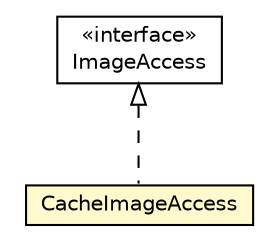 #!/usr/local/bin/dot
#
# Class diagram 
# Generated by UMLGraph version R5_6_6-8-g8d7759 (http://www.umlgraph.org/)
#

digraph G {
	edge [fontname="Helvetica",fontsize=10,labelfontname="Helvetica",labelfontsize=10];
	node [fontname="Helvetica",fontsize=10,shape=plaintext];
	nodesep=0.25;
	ranksep=0.5;
	// org.dddlib.image.api.ImageAccess
	c28265 [label=<<table title="org.dddlib.image.api.ImageAccess" border="0" cellborder="1" cellspacing="0" cellpadding="2" port="p" href="../api/ImageAccess.html">
		<tr><td><table border="0" cellspacing="0" cellpadding="1">
<tr><td align="center" balign="center"> &#171;interface&#187; </td></tr>
<tr><td align="center" balign="center"> ImageAccess </td></tr>
		</table></td></tr>
		</table>>, URL="../api/ImageAccess.html", fontname="Helvetica", fontcolor="black", fontsize=10.0];
	// org.dddlib.image.cache.CacheImageAccess
	c28267 [label=<<table title="org.dddlib.image.cache.CacheImageAccess" border="0" cellborder="1" cellspacing="0" cellpadding="2" port="p" bgcolor="lemonChiffon" href="./CacheImageAccess.html">
		<tr><td><table border="0" cellspacing="0" cellpadding="1">
<tr><td align="center" balign="center"> CacheImageAccess </td></tr>
		</table></td></tr>
		</table>>, URL="./CacheImageAccess.html", fontname="Helvetica", fontcolor="black", fontsize=10.0];
	//org.dddlib.image.cache.CacheImageAccess implements org.dddlib.image.api.ImageAccess
	c28265:p -> c28267:p [dir=back,arrowtail=empty,style=dashed];
}

